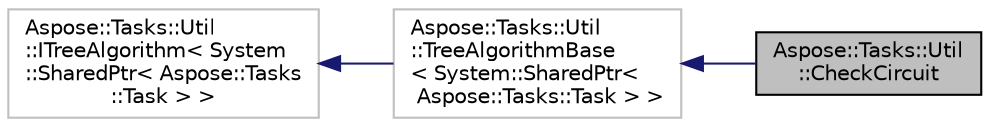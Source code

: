 digraph "Aspose::Tasks::Util::CheckCircuit"
{
 // LATEX_PDF_SIZE
  edge [fontname="Helvetica",fontsize="10",labelfontname="Helvetica",labelfontsize="10"];
  node [fontname="Helvetica",fontsize="10",shape=record];
  rankdir="LR";
  Node1 [label="Aspose::Tasks::Util\l::CheckCircuit",height=0.2,width=0.4,color="black", fillcolor="grey75", style="filled", fontcolor="black",tooltip="Checks a tree (of tasks) whether it contains a circuit."];
  Node2 -> Node1 [dir="back",color="midnightblue",fontsize="10",style="solid",fontname="Helvetica"];
  Node2 [label="Aspose::Tasks::Util\l::TreeAlgorithmBase\l\< System::SharedPtr\<\l Aspose::Tasks::Task \> \>",height=0.2,width=0.4,color="grey75", fillcolor="white", style="filled",tooltip=" "];
  Node3 -> Node2 [dir="back",color="midnightblue",fontsize="10",style="solid",fontname="Helvetica"];
  Node3 [label="Aspose::Tasks::Util\l::ITreeAlgorithm\< System\l::SharedPtr\< Aspose::Tasks\l::Task \> \>",height=0.2,width=0.4,color="grey75", fillcolor="white", style="filled",tooltip=" "];
}
